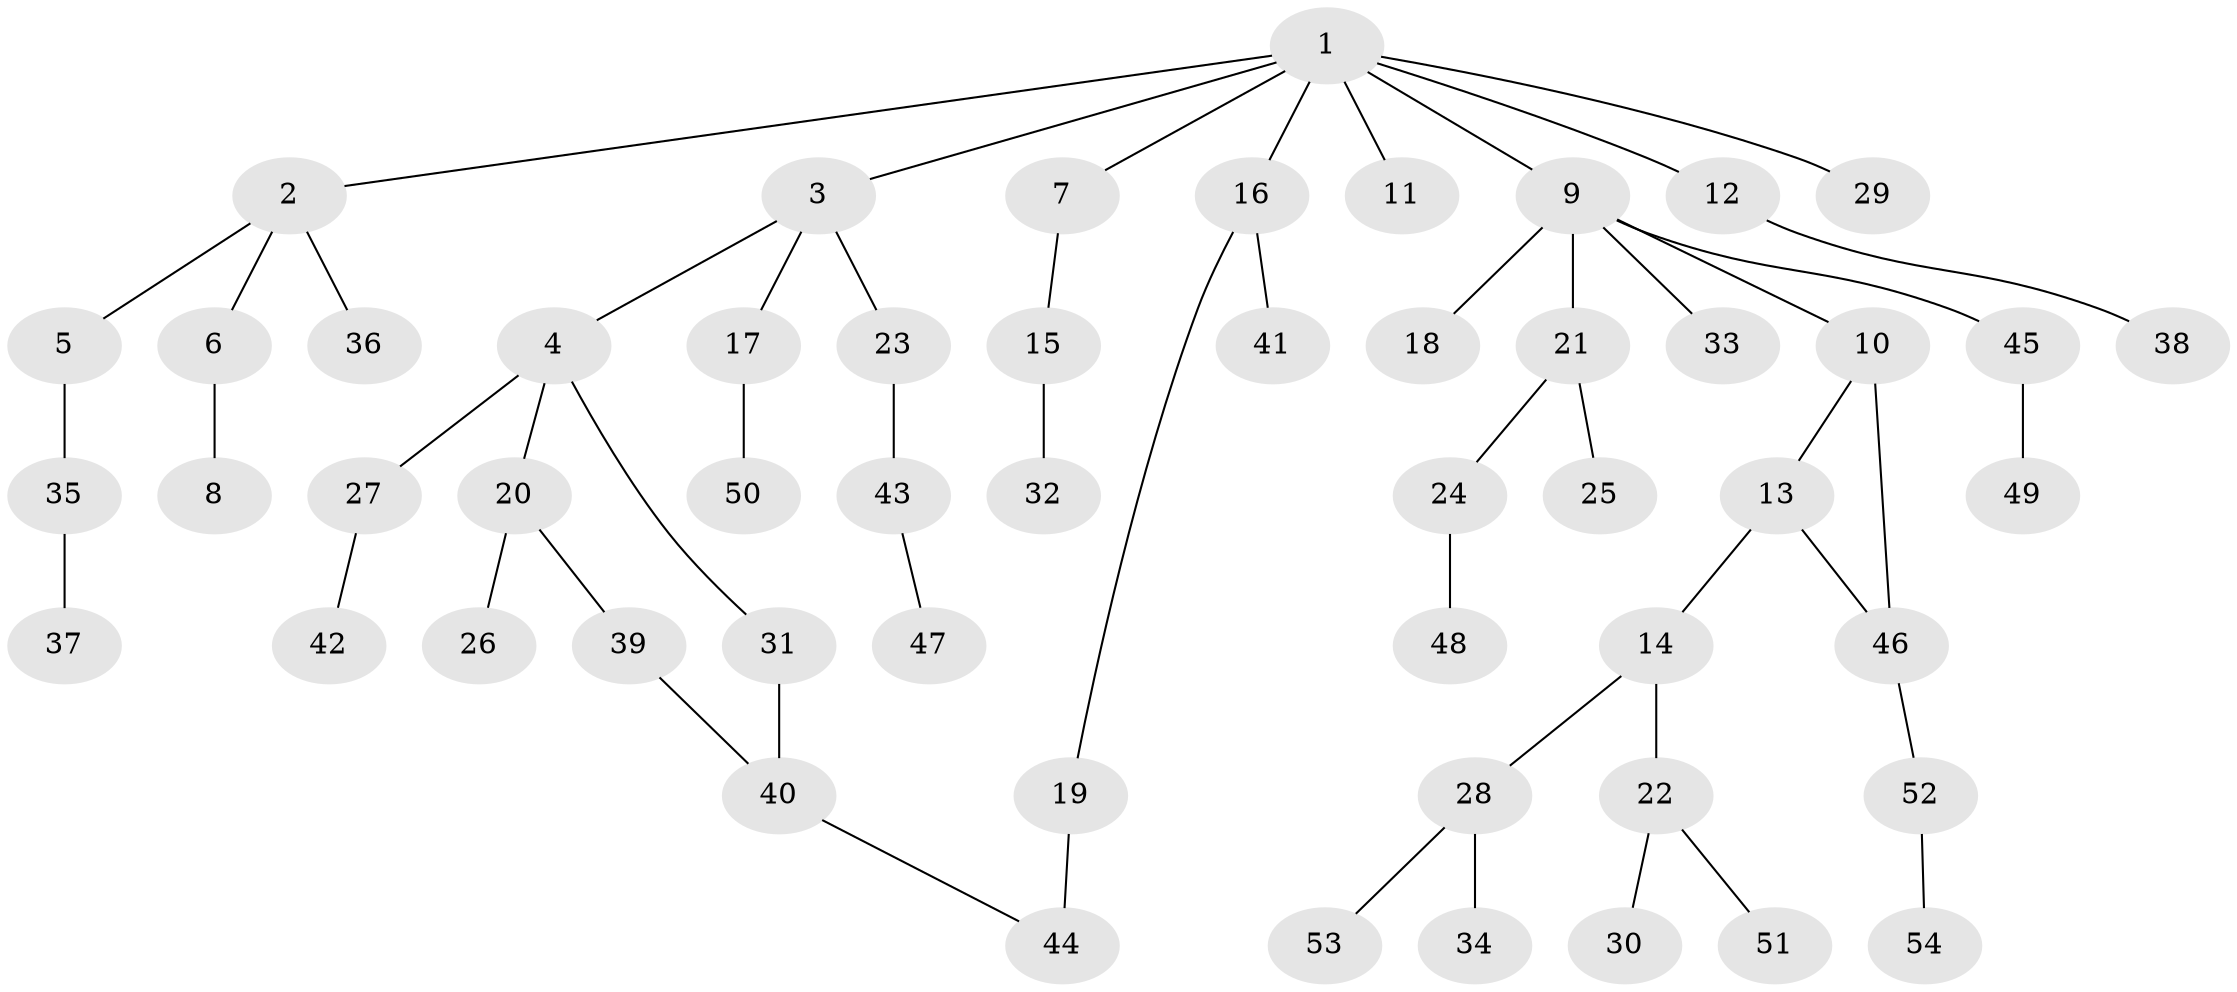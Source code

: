 // coarse degree distribution, {7: 0.029411764705882353, 3: 0.17647058823529413, 4: 0.058823529411764705, 2: 0.29411764705882354, 1: 0.4117647058823529, 5: 0.029411764705882353}
// Generated by graph-tools (version 1.1) at 2025/48/03/04/25 22:48:44]
// undirected, 54 vertices, 56 edges
graph export_dot {
  node [color=gray90,style=filled];
  1;
  2;
  3;
  4;
  5;
  6;
  7;
  8;
  9;
  10;
  11;
  12;
  13;
  14;
  15;
  16;
  17;
  18;
  19;
  20;
  21;
  22;
  23;
  24;
  25;
  26;
  27;
  28;
  29;
  30;
  31;
  32;
  33;
  34;
  35;
  36;
  37;
  38;
  39;
  40;
  41;
  42;
  43;
  44;
  45;
  46;
  47;
  48;
  49;
  50;
  51;
  52;
  53;
  54;
  1 -- 2;
  1 -- 3;
  1 -- 7;
  1 -- 9;
  1 -- 11;
  1 -- 12;
  1 -- 16;
  1 -- 29;
  2 -- 5;
  2 -- 6;
  2 -- 36;
  3 -- 4;
  3 -- 17;
  3 -- 23;
  4 -- 20;
  4 -- 27;
  4 -- 31;
  5 -- 35;
  6 -- 8;
  7 -- 15;
  9 -- 10;
  9 -- 18;
  9 -- 21;
  9 -- 33;
  9 -- 45;
  10 -- 13;
  10 -- 46;
  12 -- 38;
  13 -- 14;
  13 -- 46;
  14 -- 22;
  14 -- 28;
  15 -- 32;
  16 -- 19;
  16 -- 41;
  17 -- 50;
  19 -- 44;
  20 -- 26;
  20 -- 39;
  21 -- 24;
  21 -- 25;
  22 -- 30;
  22 -- 51;
  23 -- 43;
  24 -- 48;
  27 -- 42;
  28 -- 34;
  28 -- 53;
  31 -- 40;
  35 -- 37;
  39 -- 40;
  40 -- 44;
  43 -- 47;
  45 -- 49;
  46 -- 52;
  52 -- 54;
}
